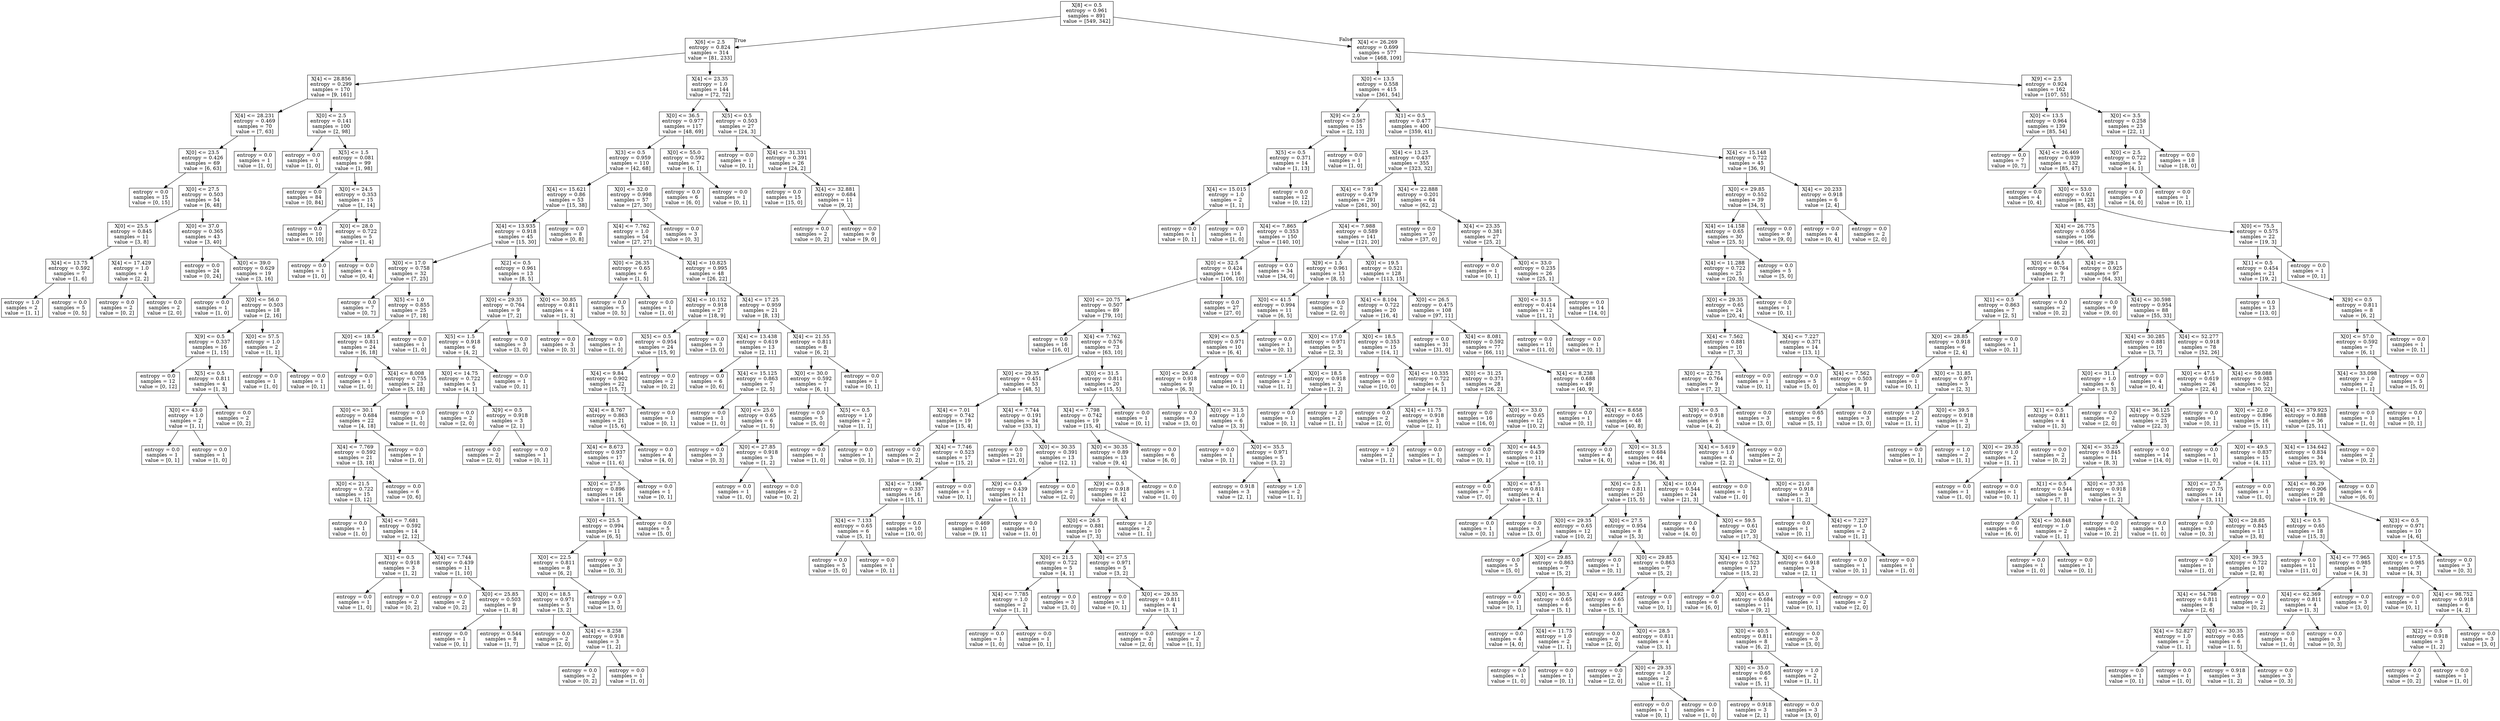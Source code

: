 digraph Tree {
node [shape=box] ;
0 [label="X[8] <= 0.5\nentropy = 0.961\nsamples = 891\nvalue = [549, 342]"] ;
1 [label="X[6] <= 2.5\nentropy = 0.824\nsamples = 314\nvalue = [81, 233]"] ;
0 -> 1 [labeldistance=2.5, labelangle=45, headlabel="True"] ;
2 [label="X[4] <= 28.856\nentropy = 0.299\nsamples = 170\nvalue = [9, 161]"] ;
1 -> 2 ;
3 [label="X[4] <= 28.231\nentropy = 0.469\nsamples = 70\nvalue = [7, 63]"] ;
2 -> 3 ;
4 [label="X[0] <= 23.5\nentropy = 0.426\nsamples = 69\nvalue = [6, 63]"] ;
3 -> 4 ;
5 [label="entropy = 0.0\nsamples = 15\nvalue = [0, 15]"] ;
4 -> 5 ;
6 [label="X[0] <= 27.5\nentropy = 0.503\nsamples = 54\nvalue = [6, 48]"] ;
4 -> 6 ;
7 [label="X[0] <= 25.5\nentropy = 0.845\nsamples = 11\nvalue = [3, 8]"] ;
6 -> 7 ;
8 [label="X[4] <= 13.75\nentropy = 0.592\nsamples = 7\nvalue = [1, 6]"] ;
7 -> 8 ;
9 [label="entropy = 1.0\nsamples = 2\nvalue = [1, 1]"] ;
8 -> 9 ;
10 [label="entropy = 0.0\nsamples = 5\nvalue = [0, 5]"] ;
8 -> 10 ;
11 [label="X[4] <= 17.429\nentropy = 1.0\nsamples = 4\nvalue = [2, 2]"] ;
7 -> 11 ;
12 [label="entropy = 0.0\nsamples = 2\nvalue = [0, 2]"] ;
11 -> 12 ;
13 [label="entropy = 0.0\nsamples = 2\nvalue = [2, 0]"] ;
11 -> 13 ;
14 [label="X[0] <= 37.0\nentropy = 0.365\nsamples = 43\nvalue = [3, 40]"] ;
6 -> 14 ;
15 [label="entropy = 0.0\nsamples = 24\nvalue = [0, 24]"] ;
14 -> 15 ;
16 [label="X[0] <= 39.0\nentropy = 0.629\nsamples = 19\nvalue = [3, 16]"] ;
14 -> 16 ;
17 [label="entropy = 0.0\nsamples = 1\nvalue = [1, 0]"] ;
16 -> 17 ;
18 [label="X[0] <= 56.0\nentropy = 0.503\nsamples = 18\nvalue = [2, 16]"] ;
16 -> 18 ;
19 [label="X[9] <= 0.5\nentropy = 0.337\nsamples = 16\nvalue = [1, 15]"] ;
18 -> 19 ;
20 [label="entropy = 0.0\nsamples = 12\nvalue = [0, 12]"] ;
19 -> 20 ;
21 [label="X[5] <= 0.5\nentropy = 0.811\nsamples = 4\nvalue = [1, 3]"] ;
19 -> 21 ;
22 [label="X[0] <= 43.0\nentropy = 1.0\nsamples = 2\nvalue = [1, 1]"] ;
21 -> 22 ;
23 [label="entropy = 0.0\nsamples = 1\nvalue = [0, 1]"] ;
22 -> 23 ;
24 [label="entropy = 0.0\nsamples = 1\nvalue = [1, 0]"] ;
22 -> 24 ;
25 [label="entropy = 0.0\nsamples = 2\nvalue = [0, 2]"] ;
21 -> 25 ;
26 [label="X[0] <= 57.5\nentropy = 1.0\nsamples = 2\nvalue = [1, 1]"] ;
18 -> 26 ;
27 [label="entropy = 0.0\nsamples = 1\nvalue = [1, 0]"] ;
26 -> 27 ;
28 [label="entropy = 0.0\nsamples = 1\nvalue = [0, 1]"] ;
26 -> 28 ;
29 [label="entropy = 0.0\nsamples = 1\nvalue = [1, 0]"] ;
3 -> 29 ;
30 [label="X[0] <= 2.5\nentropy = 0.141\nsamples = 100\nvalue = [2, 98]"] ;
2 -> 30 ;
31 [label="entropy = 0.0\nsamples = 1\nvalue = [1, 0]"] ;
30 -> 31 ;
32 [label="X[5] <= 1.5\nentropy = 0.081\nsamples = 99\nvalue = [1, 98]"] ;
30 -> 32 ;
33 [label="entropy = 0.0\nsamples = 84\nvalue = [0, 84]"] ;
32 -> 33 ;
34 [label="X[0] <= 24.5\nentropy = 0.353\nsamples = 15\nvalue = [1, 14]"] ;
32 -> 34 ;
35 [label="entropy = 0.0\nsamples = 10\nvalue = [0, 10]"] ;
34 -> 35 ;
36 [label="X[0] <= 28.0\nentropy = 0.722\nsamples = 5\nvalue = [1, 4]"] ;
34 -> 36 ;
37 [label="entropy = 0.0\nsamples = 1\nvalue = [1, 0]"] ;
36 -> 37 ;
38 [label="entropy = 0.0\nsamples = 4\nvalue = [0, 4]"] ;
36 -> 38 ;
39 [label="X[4] <= 23.35\nentropy = 1.0\nsamples = 144\nvalue = [72, 72]"] ;
1 -> 39 ;
40 [label="X[0] <= 36.5\nentropy = 0.977\nsamples = 117\nvalue = [48, 69]"] ;
39 -> 40 ;
41 [label="X[3] <= 0.5\nentropy = 0.959\nsamples = 110\nvalue = [42, 68]"] ;
40 -> 41 ;
42 [label="X[4] <= 15.621\nentropy = 0.86\nsamples = 53\nvalue = [15, 38]"] ;
41 -> 42 ;
43 [label="X[4] <= 13.935\nentropy = 0.918\nsamples = 45\nvalue = [15, 30]"] ;
42 -> 43 ;
44 [label="X[0] <= 17.0\nentropy = 0.758\nsamples = 32\nvalue = [7, 25]"] ;
43 -> 44 ;
45 [label="entropy = 0.0\nsamples = 7\nvalue = [0, 7]"] ;
44 -> 45 ;
46 [label="X[5] <= 1.0\nentropy = 0.855\nsamples = 25\nvalue = [7, 18]"] ;
44 -> 46 ;
47 [label="X[0] <= 18.5\nentropy = 0.811\nsamples = 24\nvalue = [6, 18]"] ;
46 -> 47 ;
48 [label="entropy = 0.0\nsamples = 1\nvalue = [1, 0]"] ;
47 -> 48 ;
49 [label="X[4] <= 8.008\nentropy = 0.755\nsamples = 23\nvalue = [5, 18]"] ;
47 -> 49 ;
50 [label="X[0] <= 30.1\nentropy = 0.684\nsamples = 22\nvalue = [4, 18]"] ;
49 -> 50 ;
51 [label="X[4] <= 7.769\nentropy = 0.592\nsamples = 21\nvalue = [3, 18]"] ;
50 -> 51 ;
52 [label="X[0] <= 21.5\nentropy = 0.722\nsamples = 15\nvalue = [3, 12]"] ;
51 -> 52 ;
53 [label="entropy = 0.0\nsamples = 1\nvalue = [1, 0]"] ;
52 -> 53 ;
54 [label="X[4] <= 7.681\nentropy = 0.592\nsamples = 14\nvalue = [2, 12]"] ;
52 -> 54 ;
55 [label="X[1] <= 0.5\nentropy = 0.918\nsamples = 3\nvalue = [1, 2]"] ;
54 -> 55 ;
56 [label="entropy = 0.0\nsamples = 1\nvalue = [1, 0]"] ;
55 -> 56 ;
57 [label="entropy = 0.0\nsamples = 2\nvalue = [0, 2]"] ;
55 -> 57 ;
58 [label="X[4] <= 7.744\nentropy = 0.439\nsamples = 11\nvalue = [1, 10]"] ;
54 -> 58 ;
59 [label="entropy = 0.0\nsamples = 2\nvalue = [0, 2]"] ;
58 -> 59 ;
60 [label="X[0] <= 25.85\nentropy = 0.503\nsamples = 9\nvalue = [1, 8]"] ;
58 -> 60 ;
61 [label="entropy = 0.0\nsamples = 1\nvalue = [0, 1]"] ;
60 -> 61 ;
62 [label="entropy = 0.544\nsamples = 8\nvalue = [1, 7]"] ;
60 -> 62 ;
63 [label="entropy = 0.0\nsamples = 6\nvalue = [0, 6]"] ;
51 -> 63 ;
64 [label="entropy = 0.0\nsamples = 1\nvalue = [1, 0]"] ;
50 -> 64 ;
65 [label="entropy = 0.0\nsamples = 1\nvalue = [1, 0]"] ;
49 -> 65 ;
66 [label="entropy = 0.0\nsamples = 1\nvalue = [1, 0]"] ;
46 -> 66 ;
67 [label="X[2] <= 0.5\nentropy = 0.961\nsamples = 13\nvalue = [8, 5]"] ;
43 -> 67 ;
68 [label="X[0] <= 29.35\nentropy = 0.764\nsamples = 9\nvalue = [7, 2]"] ;
67 -> 68 ;
69 [label="X[5] <= 1.5\nentropy = 0.918\nsamples = 6\nvalue = [4, 2]"] ;
68 -> 69 ;
70 [label="X[0] <= 14.75\nentropy = 0.722\nsamples = 5\nvalue = [4, 1]"] ;
69 -> 70 ;
71 [label="entropy = 0.0\nsamples = 2\nvalue = [2, 0]"] ;
70 -> 71 ;
72 [label="X[9] <= 0.5\nentropy = 0.918\nsamples = 3\nvalue = [2, 1]"] ;
70 -> 72 ;
73 [label="entropy = 0.0\nsamples = 2\nvalue = [2, 0]"] ;
72 -> 73 ;
74 [label="entropy = 0.0\nsamples = 1\nvalue = [0, 1]"] ;
72 -> 74 ;
75 [label="entropy = 0.0\nsamples = 1\nvalue = [0, 1]"] ;
69 -> 75 ;
76 [label="entropy = 0.0\nsamples = 3\nvalue = [3, 0]"] ;
68 -> 76 ;
77 [label="X[0] <= 30.85\nentropy = 0.811\nsamples = 4\nvalue = [1, 3]"] ;
67 -> 77 ;
78 [label="entropy = 0.0\nsamples = 3\nvalue = [0, 3]"] ;
77 -> 78 ;
79 [label="entropy = 0.0\nsamples = 1\nvalue = [1, 0]"] ;
77 -> 79 ;
80 [label="entropy = 0.0\nsamples = 8\nvalue = [0, 8]"] ;
42 -> 80 ;
81 [label="X[0] <= 32.0\nentropy = 0.998\nsamples = 57\nvalue = [27, 30]"] ;
41 -> 81 ;
82 [label="X[4] <= 7.762\nentropy = 1.0\nsamples = 54\nvalue = [27, 27]"] ;
81 -> 82 ;
83 [label="X[0] <= 26.35\nentropy = 0.65\nsamples = 6\nvalue = [1, 5]"] ;
82 -> 83 ;
84 [label="entropy = 0.0\nsamples = 5\nvalue = [0, 5]"] ;
83 -> 84 ;
85 [label="entropy = 0.0\nsamples = 1\nvalue = [1, 0]"] ;
83 -> 85 ;
86 [label="X[4] <= 10.825\nentropy = 0.995\nsamples = 48\nvalue = [26, 22]"] ;
82 -> 86 ;
87 [label="X[4] <= 10.152\nentropy = 0.918\nsamples = 27\nvalue = [18, 9]"] ;
86 -> 87 ;
88 [label="X[5] <= 0.5\nentropy = 0.954\nsamples = 24\nvalue = [15, 9]"] ;
87 -> 88 ;
89 [label="X[4] <= 9.84\nentropy = 0.902\nsamples = 22\nvalue = [15, 7]"] ;
88 -> 89 ;
90 [label="X[4] <= 8.767\nentropy = 0.863\nsamples = 21\nvalue = [15, 6]"] ;
89 -> 90 ;
91 [label="X[4] <= 8.673\nentropy = 0.937\nsamples = 17\nvalue = [11, 6]"] ;
90 -> 91 ;
92 [label="X[0] <= 27.5\nentropy = 0.896\nsamples = 16\nvalue = [11, 5]"] ;
91 -> 92 ;
93 [label="X[0] <= 25.5\nentropy = 0.994\nsamples = 11\nvalue = [6, 5]"] ;
92 -> 93 ;
94 [label="X[0] <= 22.5\nentropy = 0.811\nsamples = 8\nvalue = [6, 2]"] ;
93 -> 94 ;
95 [label="X[0] <= 18.5\nentropy = 0.971\nsamples = 5\nvalue = [3, 2]"] ;
94 -> 95 ;
96 [label="entropy = 0.0\nsamples = 2\nvalue = [2, 0]"] ;
95 -> 96 ;
97 [label="X[4] <= 8.258\nentropy = 0.918\nsamples = 3\nvalue = [1, 2]"] ;
95 -> 97 ;
98 [label="entropy = 0.0\nsamples = 2\nvalue = [0, 2]"] ;
97 -> 98 ;
99 [label="entropy = 0.0\nsamples = 1\nvalue = [1, 0]"] ;
97 -> 99 ;
100 [label="entropy = 0.0\nsamples = 3\nvalue = [3, 0]"] ;
94 -> 100 ;
101 [label="entropy = 0.0\nsamples = 3\nvalue = [0, 3]"] ;
93 -> 101 ;
102 [label="entropy = 0.0\nsamples = 5\nvalue = [5, 0]"] ;
92 -> 102 ;
103 [label="entropy = 0.0\nsamples = 1\nvalue = [0, 1]"] ;
91 -> 103 ;
104 [label="entropy = 0.0\nsamples = 4\nvalue = [4, 0]"] ;
90 -> 104 ;
105 [label="entropy = 0.0\nsamples = 1\nvalue = [0, 1]"] ;
89 -> 105 ;
106 [label="entropy = 0.0\nsamples = 2\nvalue = [0, 2]"] ;
88 -> 106 ;
107 [label="entropy = 0.0\nsamples = 3\nvalue = [3, 0]"] ;
87 -> 107 ;
108 [label="X[4] <= 17.25\nentropy = 0.959\nsamples = 21\nvalue = [8, 13]"] ;
86 -> 108 ;
109 [label="X[4] <= 13.438\nentropy = 0.619\nsamples = 13\nvalue = [2, 11]"] ;
108 -> 109 ;
110 [label="entropy = 0.0\nsamples = 6\nvalue = [0, 6]"] ;
109 -> 110 ;
111 [label="X[4] <= 15.125\nentropy = 0.863\nsamples = 7\nvalue = [2, 5]"] ;
109 -> 111 ;
112 [label="entropy = 0.0\nsamples = 1\nvalue = [1, 0]"] ;
111 -> 112 ;
113 [label="X[0] <= 25.0\nentropy = 0.65\nsamples = 6\nvalue = [1, 5]"] ;
111 -> 113 ;
114 [label="entropy = 0.0\nsamples = 3\nvalue = [0, 3]"] ;
113 -> 114 ;
115 [label="X[0] <= 27.85\nentropy = 0.918\nsamples = 3\nvalue = [1, 2]"] ;
113 -> 115 ;
116 [label="entropy = 0.0\nsamples = 1\nvalue = [1, 0]"] ;
115 -> 116 ;
117 [label="entropy = 0.0\nsamples = 2\nvalue = [0, 2]"] ;
115 -> 117 ;
118 [label="X[4] <= 21.55\nentropy = 0.811\nsamples = 8\nvalue = [6, 2]"] ;
108 -> 118 ;
119 [label="X[0] <= 30.0\nentropy = 0.592\nsamples = 7\nvalue = [6, 1]"] ;
118 -> 119 ;
120 [label="entropy = 0.0\nsamples = 5\nvalue = [5, 0]"] ;
119 -> 120 ;
121 [label="X[5] <= 0.5\nentropy = 1.0\nsamples = 2\nvalue = [1, 1]"] ;
119 -> 121 ;
122 [label="entropy = 0.0\nsamples = 1\nvalue = [1, 0]"] ;
121 -> 122 ;
123 [label="entropy = 0.0\nsamples = 1\nvalue = [0, 1]"] ;
121 -> 123 ;
124 [label="entropy = 0.0\nsamples = 1\nvalue = [0, 1]"] ;
118 -> 124 ;
125 [label="entropy = 0.0\nsamples = 3\nvalue = [0, 3]"] ;
81 -> 125 ;
126 [label="X[0] <= 55.0\nentropy = 0.592\nsamples = 7\nvalue = [6, 1]"] ;
40 -> 126 ;
127 [label="entropy = 0.0\nsamples = 6\nvalue = [6, 0]"] ;
126 -> 127 ;
128 [label="entropy = 0.0\nsamples = 1\nvalue = [0, 1]"] ;
126 -> 128 ;
129 [label="X[5] <= 0.5\nentropy = 0.503\nsamples = 27\nvalue = [24, 3]"] ;
39 -> 129 ;
130 [label="entropy = 0.0\nsamples = 1\nvalue = [0, 1]"] ;
129 -> 130 ;
131 [label="X[4] <= 31.331\nentropy = 0.391\nsamples = 26\nvalue = [24, 2]"] ;
129 -> 131 ;
132 [label="entropy = 0.0\nsamples = 15\nvalue = [15, 0]"] ;
131 -> 132 ;
133 [label="X[4] <= 32.881\nentropy = 0.684\nsamples = 11\nvalue = [9, 2]"] ;
131 -> 133 ;
134 [label="entropy = 0.0\nsamples = 2\nvalue = [0, 2]"] ;
133 -> 134 ;
135 [label="entropy = 0.0\nsamples = 9\nvalue = [9, 0]"] ;
133 -> 135 ;
136 [label="X[4] <= 26.269\nentropy = 0.699\nsamples = 577\nvalue = [468, 109]"] ;
0 -> 136 [labeldistance=2.5, labelangle=-45, headlabel="False"] ;
137 [label="X[0] <= 13.5\nentropy = 0.558\nsamples = 415\nvalue = [361, 54]"] ;
136 -> 137 ;
138 [label="X[9] <= 2.0\nentropy = 0.567\nsamples = 15\nvalue = [2, 13]"] ;
137 -> 138 ;
139 [label="X[5] <= 0.5\nentropy = 0.371\nsamples = 14\nvalue = [1, 13]"] ;
138 -> 139 ;
140 [label="X[4] <= 15.015\nentropy = 1.0\nsamples = 2\nvalue = [1, 1]"] ;
139 -> 140 ;
141 [label="entropy = 0.0\nsamples = 1\nvalue = [0, 1]"] ;
140 -> 141 ;
142 [label="entropy = 0.0\nsamples = 1\nvalue = [1, 0]"] ;
140 -> 142 ;
143 [label="entropy = 0.0\nsamples = 12\nvalue = [0, 12]"] ;
139 -> 143 ;
144 [label="entropy = 0.0\nsamples = 1\nvalue = [1, 0]"] ;
138 -> 144 ;
145 [label="X[1] <= 0.5\nentropy = 0.477\nsamples = 400\nvalue = [359, 41]"] ;
137 -> 145 ;
146 [label="X[4] <= 13.25\nentropy = 0.437\nsamples = 355\nvalue = [323, 32]"] ;
145 -> 146 ;
147 [label="X[4] <= 7.91\nentropy = 0.479\nsamples = 291\nvalue = [261, 30]"] ;
146 -> 147 ;
148 [label="X[4] <= 7.865\nentropy = 0.353\nsamples = 150\nvalue = [140, 10]"] ;
147 -> 148 ;
149 [label="X[0] <= 32.5\nentropy = 0.424\nsamples = 116\nvalue = [106, 10]"] ;
148 -> 149 ;
150 [label="X[0] <= 20.75\nentropy = 0.507\nsamples = 89\nvalue = [79, 10]"] ;
149 -> 150 ;
151 [label="entropy = 0.0\nsamples = 16\nvalue = [16, 0]"] ;
150 -> 151 ;
152 [label="X[4] <= 7.762\nentropy = 0.576\nsamples = 73\nvalue = [63, 10]"] ;
150 -> 152 ;
153 [label="X[0] <= 29.35\nentropy = 0.451\nsamples = 53\nvalue = [48, 5]"] ;
152 -> 153 ;
154 [label="X[4] <= 7.01\nentropy = 0.742\nsamples = 19\nvalue = [15, 4]"] ;
153 -> 154 ;
155 [label="entropy = 0.0\nsamples = 2\nvalue = [0, 2]"] ;
154 -> 155 ;
156 [label="X[4] <= 7.746\nentropy = 0.523\nsamples = 17\nvalue = [15, 2]"] ;
154 -> 156 ;
157 [label="X[4] <= 7.196\nentropy = 0.337\nsamples = 16\nvalue = [15, 1]"] ;
156 -> 157 ;
158 [label="X[4] <= 7.133\nentropy = 0.65\nsamples = 6\nvalue = [5, 1]"] ;
157 -> 158 ;
159 [label="entropy = 0.0\nsamples = 5\nvalue = [5, 0]"] ;
158 -> 159 ;
160 [label="entropy = 0.0\nsamples = 1\nvalue = [0, 1]"] ;
158 -> 160 ;
161 [label="entropy = 0.0\nsamples = 10\nvalue = [10, 0]"] ;
157 -> 161 ;
162 [label="entropy = 0.0\nsamples = 1\nvalue = [0, 1]"] ;
156 -> 162 ;
163 [label="X[4] <= 7.744\nentropy = 0.191\nsamples = 34\nvalue = [33, 1]"] ;
153 -> 163 ;
164 [label="entropy = 0.0\nsamples = 21\nvalue = [21, 0]"] ;
163 -> 164 ;
165 [label="X[0] <= 30.35\nentropy = 0.391\nsamples = 13\nvalue = [12, 1]"] ;
163 -> 165 ;
166 [label="X[9] <= 0.5\nentropy = 0.439\nsamples = 11\nvalue = [10, 1]"] ;
165 -> 166 ;
167 [label="entropy = 0.469\nsamples = 10\nvalue = [9, 1]"] ;
166 -> 167 ;
168 [label="entropy = 0.0\nsamples = 1\nvalue = [1, 0]"] ;
166 -> 168 ;
169 [label="entropy = 0.0\nsamples = 2\nvalue = [2, 0]"] ;
165 -> 169 ;
170 [label="X[0] <= 31.5\nentropy = 0.811\nsamples = 20\nvalue = [15, 5]"] ;
152 -> 170 ;
171 [label="X[4] <= 7.798\nentropy = 0.742\nsamples = 19\nvalue = [15, 4]"] ;
170 -> 171 ;
172 [label="X[0] <= 30.35\nentropy = 0.89\nsamples = 13\nvalue = [9, 4]"] ;
171 -> 172 ;
173 [label="X[9] <= 0.5\nentropy = 0.918\nsamples = 12\nvalue = [8, 4]"] ;
172 -> 173 ;
174 [label="X[0] <= 26.5\nentropy = 0.881\nsamples = 10\nvalue = [7, 3]"] ;
173 -> 174 ;
175 [label="X[0] <= 21.5\nentropy = 0.722\nsamples = 5\nvalue = [4, 1]"] ;
174 -> 175 ;
176 [label="X[4] <= 7.785\nentropy = 1.0\nsamples = 2\nvalue = [1, 1]"] ;
175 -> 176 ;
177 [label="entropy = 0.0\nsamples = 1\nvalue = [1, 0]"] ;
176 -> 177 ;
178 [label="entropy = 0.0\nsamples = 1\nvalue = [0, 1]"] ;
176 -> 178 ;
179 [label="entropy = 0.0\nsamples = 3\nvalue = [3, 0]"] ;
175 -> 179 ;
180 [label="X[0] <= 27.5\nentropy = 0.971\nsamples = 5\nvalue = [3, 2]"] ;
174 -> 180 ;
181 [label="entropy = 0.0\nsamples = 1\nvalue = [0, 1]"] ;
180 -> 181 ;
182 [label="X[0] <= 29.35\nentropy = 0.811\nsamples = 4\nvalue = [3, 1]"] ;
180 -> 182 ;
183 [label="entropy = 0.0\nsamples = 2\nvalue = [2, 0]"] ;
182 -> 183 ;
184 [label="entropy = 1.0\nsamples = 2\nvalue = [1, 1]"] ;
182 -> 184 ;
185 [label="entropy = 1.0\nsamples = 2\nvalue = [1, 1]"] ;
173 -> 185 ;
186 [label="entropy = 0.0\nsamples = 1\nvalue = [1, 0]"] ;
172 -> 186 ;
187 [label="entropy = 0.0\nsamples = 6\nvalue = [6, 0]"] ;
171 -> 187 ;
188 [label="entropy = 0.0\nsamples = 1\nvalue = [0, 1]"] ;
170 -> 188 ;
189 [label="entropy = 0.0\nsamples = 27\nvalue = [27, 0]"] ;
149 -> 189 ;
190 [label="entropy = 0.0\nsamples = 34\nvalue = [34, 0]"] ;
148 -> 190 ;
191 [label="X[4] <= 7.988\nentropy = 0.589\nsamples = 141\nvalue = [121, 20]"] ;
147 -> 191 ;
192 [label="X[9] <= 1.5\nentropy = 0.961\nsamples = 13\nvalue = [8, 5]"] ;
191 -> 192 ;
193 [label="X[0] <= 41.5\nentropy = 0.994\nsamples = 11\nvalue = [6, 5]"] ;
192 -> 193 ;
194 [label="X[9] <= 0.5\nentropy = 0.971\nsamples = 10\nvalue = [6, 4]"] ;
193 -> 194 ;
195 [label="X[0] <= 26.0\nentropy = 0.918\nsamples = 9\nvalue = [6, 3]"] ;
194 -> 195 ;
196 [label="entropy = 0.0\nsamples = 3\nvalue = [3, 0]"] ;
195 -> 196 ;
197 [label="X[0] <= 31.5\nentropy = 1.0\nsamples = 6\nvalue = [3, 3]"] ;
195 -> 197 ;
198 [label="entropy = 0.0\nsamples = 1\nvalue = [0, 1]"] ;
197 -> 198 ;
199 [label="X[0] <= 35.5\nentropy = 0.971\nsamples = 5\nvalue = [3, 2]"] ;
197 -> 199 ;
200 [label="entropy = 0.918\nsamples = 3\nvalue = [2, 1]"] ;
199 -> 200 ;
201 [label="entropy = 1.0\nsamples = 2\nvalue = [1, 1]"] ;
199 -> 201 ;
202 [label="entropy = 0.0\nsamples = 1\nvalue = [0, 1]"] ;
194 -> 202 ;
203 [label="entropy = 0.0\nsamples = 1\nvalue = [0, 1]"] ;
193 -> 203 ;
204 [label="entropy = 0.0\nsamples = 2\nvalue = [2, 0]"] ;
192 -> 204 ;
205 [label="X[0] <= 19.5\nentropy = 0.521\nsamples = 128\nvalue = [113, 15]"] ;
191 -> 205 ;
206 [label="X[4] <= 8.104\nentropy = 0.722\nsamples = 20\nvalue = [16, 4]"] ;
205 -> 206 ;
207 [label="X[0] <= 17.0\nentropy = 0.971\nsamples = 5\nvalue = [2, 3]"] ;
206 -> 207 ;
208 [label="entropy = 1.0\nsamples = 2\nvalue = [1, 1]"] ;
207 -> 208 ;
209 [label="X[0] <= 18.5\nentropy = 0.918\nsamples = 3\nvalue = [1, 2]"] ;
207 -> 209 ;
210 [label="entropy = 0.0\nsamples = 1\nvalue = [0, 1]"] ;
209 -> 210 ;
211 [label="entropy = 1.0\nsamples = 2\nvalue = [1, 1]"] ;
209 -> 211 ;
212 [label="X[0] <= 18.5\nentropy = 0.353\nsamples = 15\nvalue = [14, 1]"] ;
206 -> 212 ;
213 [label="entropy = 0.0\nsamples = 10\nvalue = [10, 0]"] ;
212 -> 213 ;
214 [label="X[4] <= 10.335\nentropy = 0.722\nsamples = 5\nvalue = [4, 1]"] ;
212 -> 214 ;
215 [label="entropy = 0.0\nsamples = 2\nvalue = [2, 0]"] ;
214 -> 215 ;
216 [label="X[4] <= 11.75\nentropy = 0.918\nsamples = 3\nvalue = [2, 1]"] ;
214 -> 216 ;
217 [label="entropy = 1.0\nsamples = 2\nvalue = [1, 1]"] ;
216 -> 217 ;
218 [label="entropy = 0.0\nsamples = 1\nvalue = [1, 0]"] ;
216 -> 218 ;
219 [label="X[0] <= 26.5\nentropy = 0.475\nsamples = 108\nvalue = [97, 11]"] ;
205 -> 219 ;
220 [label="entropy = 0.0\nsamples = 31\nvalue = [31, 0]"] ;
219 -> 220 ;
221 [label="X[4] <= 8.081\nentropy = 0.592\nsamples = 77\nvalue = [66, 11]"] ;
219 -> 221 ;
222 [label="X[0] <= 31.25\nentropy = 0.371\nsamples = 28\nvalue = [26, 2]"] ;
221 -> 222 ;
223 [label="entropy = 0.0\nsamples = 16\nvalue = [16, 0]"] ;
222 -> 223 ;
224 [label="X[0] <= 33.0\nentropy = 0.65\nsamples = 12\nvalue = [10, 2]"] ;
222 -> 224 ;
225 [label="entropy = 0.0\nsamples = 1\nvalue = [0, 1]"] ;
224 -> 225 ;
226 [label="X[0] <= 44.5\nentropy = 0.439\nsamples = 11\nvalue = [10, 1]"] ;
224 -> 226 ;
227 [label="entropy = 0.0\nsamples = 7\nvalue = [7, 0]"] ;
226 -> 227 ;
228 [label="X[0] <= 47.5\nentropy = 0.811\nsamples = 4\nvalue = [3, 1]"] ;
226 -> 228 ;
229 [label="entropy = 0.0\nsamples = 1\nvalue = [0, 1]"] ;
228 -> 229 ;
230 [label="entropy = 0.0\nsamples = 3\nvalue = [3, 0]"] ;
228 -> 230 ;
231 [label="X[4] <= 8.238\nentropy = 0.688\nsamples = 49\nvalue = [40, 9]"] ;
221 -> 231 ;
232 [label="entropy = 0.0\nsamples = 1\nvalue = [0, 1]"] ;
231 -> 232 ;
233 [label="X[4] <= 8.658\nentropy = 0.65\nsamples = 48\nvalue = [40, 8]"] ;
231 -> 233 ;
234 [label="entropy = 0.0\nsamples = 4\nvalue = [4, 0]"] ;
233 -> 234 ;
235 [label="X[0] <= 31.5\nentropy = 0.684\nsamples = 44\nvalue = [36, 8]"] ;
233 -> 235 ;
236 [label="X[6] <= 2.5\nentropy = 0.811\nsamples = 20\nvalue = [15, 5]"] ;
235 -> 236 ;
237 [label="X[0] <= 29.35\nentropy = 0.65\nsamples = 12\nvalue = [10, 2]"] ;
236 -> 237 ;
238 [label="entropy = 0.0\nsamples = 5\nvalue = [5, 0]"] ;
237 -> 238 ;
239 [label="X[0] <= 29.85\nentropy = 0.863\nsamples = 7\nvalue = [5, 2]"] ;
237 -> 239 ;
240 [label="entropy = 0.0\nsamples = 1\nvalue = [0, 1]"] ;
239 -> 240 ;
241 [label="X[0] <= 30.5\nentropy = 0.65\nsamples = 6\nvalue = [5, 1]"] ;
239 -> 241 ;
242 [label="entropy = 0.0\nsamples = 4\nvalue = [4, 0]"] ;
241 -> 242 ;
243 [label="X[4] <= 11.75\nentropy = 1.0\nsamples = 2\nvalue = [1, 1]"] ;
241 -> 243 ;
244 [label="entropy = 0.0\nsamples = 1\nvalue = [1, 0]"] ;
243 -> 244 ;
245 [label="entropy = 0.0\nsamples = 1\nvalue = [0, 1]"] ;
243 -> 245 ;
246 [label="X[0] <= 27.5\nentropy = 0.954\nsamples = 8\nvalue = [5, 3]"] ;
236 -> 246 ;
247 [label="entropy = 0.0\nsamples = 1\nvalue = [0, 1]"] ;
246 -> 247 ;
248 [label="X[0] <= 29.85\nentropy = 0.863\nsamples = 7\nvalue = [5, 2]"] ;
246 -> 248 ;
249 [label="X[4] <= 9.492\nentropy = 0.65\nsamples = 6\nvalue = [5, 1]"] ;
248 -> 249 ;
250 [label="entropy = 0.0\nsamples = 2\nvalue = [2, 0]"] ;
249 -> 250 ;
251 [label="X[0] <= 28.5\nentropy = 0.811\nsamples = 4\nvalue = [3, 1]"] ;
249 -> 251 ;
252 [label="entropy = 0.0\nsamples = 2\nvalue = [2, 0]"] ;
251 -> 252 ;
253 [label="X[0] <= 29.35\nentropy = 1.0\nsamples = 2\nvalue = [1, 1]"] ;
251 -> 253 ;
254 [label="entropy = 0.0\nsamples = 1\nvalue = [0, 1]"] ;
253 -> 254 ;
255 [label="entropy = 0.0\nsamples = 1\nvalue = [1, 0]"] ;
253 -> 255 ;
256 [label="entropy = 0.0\nsamples = 1\nvalue = [0, 1]"] ;
248 -> 256 ;
257 [label="X[4] <= 10.0\nentropy = 0.544\nsamples = 24\nvalue = [21, 3]"] ;
235 -> 257 ;
258 [label="entropy = 0.0\nsamples = 4\nvalue = [4, 0]"] ;
257 -> 258 ;
259 [label="X[0] <= 59.5\nentropy = 0.61\nsamples = 20\nvalue = [17, 3]"] ;
257 -> 259 ;
260 [label="X[4] <= 12.762\nentropy = 0.523\nsamples = 17\nvalue = [15, 2]"] ;
259 -> 260 ;
261 [label="entropy = 0.0\nsamples = 6\nvalue = [6, 0]"] ;
260 -> 261 ;
262 [label="X[0] <= 45.0\nentropy = 0.684\nsamples = 11\nvalue = [9, 2]"] ;
260 -> 262 ;
263 [label="X[0] <= 40.5\nentropy = 0.811\nsamples = 8\nvalue = [6, 2]"] ;
262 -> 263 ;
264 [label="X[0] <= 35.0\nentropy = 0.65\nsamples = 6\nvalue = [5, 1]"] ;
263 -> 264 ;
265 [label="entropy = 0.918\nsamples = 3\nvalue = [2, 1]"] ;
264 -> 265 ;
266 [label="entropy = 0.0\nsamples = 3\nvalue = [3, 0]"] ;
264 -> 266 ;
267 [label="entropy = 1.0\nsamples = 2\nvalue = [1, 1]"] ;
263 -> 267 ;
268 [label="entropy = 0.0\nsamples = 3\nvalue = [3, 0]"] ;
262 -> 268 ;
269 [label="X[0] <= 64.0\nentropy = 0.918\nsamples = 3\nvalue = [2, 1]"] ;
259 -> 269 ;
270 [label="entropy = 0.0\nsamples = 1\nvalue = [0, 1]"] ;
269 -> 270 ;
271 [label="entropy = 0.0\nsamples = 2\nvalue = [2, 0]"] ;
269 -> 271 ;
272 [label="X[4] <= 22.888\nentropy = 0.201\nsamples = 64\nvalue = [62, 2]"] ;
146 -> 272 ;
273 [label="entropy = 0.0\nsamples = 37\nvalue = [37, 0]"] ;
272 -> 273 ;
274 [label="X[4] <= 23.35\nentropy = 0.381\nsamples = 27\nvalue = [25, 2]"] ;
272 -> 274 ;
275 [label="entropy = 0.0\nsamples = 1\nvalue = [0, 1]"] ;
274 -> 275 ;
276 [label="X[0] <= 33.0\nentropy = 0.235\nsamples = 26\nvalue = [25, 1]"] ;
274 -> 276 ;
277 [label="X[0] <= 31.5\nentropy = 0.414\nsamples = 12\nvalue = [11, 1]"] ;
276 -> 277 ;
278 [label="entropy = 0.0\nsamples = 11\nvalue = [11, 0]"] ;
277 -> 278 ;
279 [label="entropy = 0.0\nsamples = 1\nvalue = [0, 1]"] ;
277 -> 279 ;
280 [label="entropy = 0.0\nsamples = 14\nvalue = [14, 0]"] ;
276 -> 280 ;
281 [label="X[4] <= 15.148\nentropy = 0.722\nsamples = 45\nvalue = [36, 9]"] ;
145 -> 281 ;
282 [label="X[0] <= 29.85\nentropy = 0.552\nsamples = 39\nvalue = [34, 5]"] ;
281 -> 282 ;
283 [label="X[4] <= 14.158\nentropy = 0.65\nsamples = 30\nvalue = [25, 5]"] ;
282 -> 283 ;
284 [label="X[4] <= 11.288\nentropy = 0.722\nsamples = 25\nvalue = [20, 5]"] ;
283 -> 284 ;
285 [label="X[0] <= 29.35\nentropy = 0.65\nsamples = 24\nvalue = [20, 4]"] ;
284 -> 285 ;
286 [label="X[4] <= 7.562\nentropy = 0.881\nsamples = 10\nvalue = [7, 3]"] ;
285 -> 286 ;
287 [label="X[0] <= 22.75\nentropy = 0.764\nsamples = 9\nvalue = [7, 2]"] ;
286 -> 287 ;
288 [label="X[9] <= 0.5\nentropy = 0.918\nsamples = 6\nvalue = [4, 2]"] ;
287 -> 288 ;
289 [label="X[4] <= 5.619\nentropy = 1.0\nsamples = 4\nvalue = [2, 2]"] ;
288 -> 289 ;
290 [label="entropy = 0.0\nsamples = 1\nvalue = [1, 0]"] ;
289 -> 290 ;
291 [label="X[0] <= 21.0\nentropy = 0.918\nsamples = 3\nvalue = [1, 2]"] ;
289 -> 291 ;
292 [label="entropy = 0.0\nsamples = 1\nvalue = [0, 1]"] ;
291 -> 292 ;
293 [label="X[4] <= 7.227\nentropy = 1.0\nsamples = 2\nvalue = [1, 1]"] ;
291 -> 293 ;
294 [label="entropy = 0.0\nsamples = 1\nvalue = [0, 1]"] ;
293 -> 294 ;
295 [label="entropy = 0.0\nsamples = 1\nvalue = [1, 0]"] ;
293 -> 295 ;
296 [label="entropy = 0.0\nsamples = 2\nvalue = [2, 0]"] ;
288 -> 296 ;
297 [label="entropy = 0.0\nsamples = 3\nvalue = [3, 0]"] ;
287 -> 297 ;
298 [label="entropy = 0.0\nsamples = 1\nvalue = [0, 1]"] ;
286 -> 298 ;
299 [label="X[4] <= 7.227\nentropy = 0.371\nsamples = 14\nvalue = [13, 1]"] ;
285 -> 299 ;
300 [label="entropy = 0.0\nsamples = 5\nvalue = [5, 0]"] ;
299 -> 300 ;
301 [label="X[4] <= 7.562\nentropy = 0.503\nsamples = 9\nvalue = [8, 1]"] ;
299 -> 301 ;
302 [label="entropy = 0.65\nsamples = 6\nvalue = [5, 1]"] ;
301 -> 302 ;
303 [label="entropy = 0.0\nsamples = 3\nvalue = [3, 0]"] ;
301 -> 303 ;
304 [label="entropy = 0.0\nsamples = 1\nvalue = [0, 1]"] ;
284 -> 304 ;
305 [label="entropy = 0.0\nsamples = 5\nvalue = [5, 0]"] ;
283 -> 305 ;
306 [label="entropy = 0.0\nsamples = 9\nvalue = [9, 0]"] ;
282 -> 306 ;
307 [label="X[4] <= 20.233\nentropy = 0.918\nsamples = 6\nvalue = [2, 4]"] ;
281 -> 307 ;
308 [label="entropy = 0.0\nsamples = 4\nvalue = [0, 4]"] ;
307 -> 308 ;
309 [label="entropy = 0.0\nsamples = 2\nvalue = [2, 0]"] ;
307 -> 309 ;
310 [label="X[9] <= 2.5\nentropy = 0.924\nsamples = 162\nvalue = [107, 55]"] ;
136 -> 310 ;
311 [label="X[0] <= 13.5\nentropy = 0.964\nsamples = 139\nvalue = [85, 54]"] ;
310 -> 311 ;
312 [label="entropy = 0.0\nsamples = 7\nvalue = [0, 7]"] ;
311 -> 312 ;
313 [label="X[4] <= 26.469\nentropy = 0.939\nsamples = 132\nvalue = [85, 47]"] ;
311 -> 313 ;
314 [label="entropy = 0.0\nsamples = 4\nvalue = [0, 4]"] ;
313 -> 314 ;
315 [label="X[0] <= 53.0\nentropy = 0.921\nsamples = 128\nvalue = [85, 43]"] ;
313 -> 315 ;
316 [label="X[4] <= 26.775\nentropy = 0.956\nsamples = 106\nvalue = [66, 40]"] ;
315 -> 316 ;
317 [label="X[0] <= 46.5\nentropy = 0.764\nsamples = 9\nvalue = [2, 7]"] ;
316 -> 317 ;
318 [label="X[1] <= 0.5\nentropy = 0.863\nsamples = 7\nvalue = [2, 5]"] ;
317 -> 318 ;
319 [label="X[0] <= 28.85\nentropy = 0.918\nsamples = 6\nvalue = [2, 4]"] ;
318 -> 319 ;
320 [label="entropy = 0.0\nsamples = 1\nvalue = [0, 1]"] ;
319 -> 320 ;
321 [label="X[0] <= 31.85\nentropy = 0.971\nsamples = 5\nvalue = [2, 3]"] ;
319 -> 321 ;
322 [label="entropy = 1.0\nsamples = 2\nvalue = [1, 1]"] ;
321 -> 322 ;
323 [label="X[0] <= 39.5\nentropy = 0.918\nsamples = 3\nvalue = [1, 2]"] ;
321 -> 323 ;
324 [label="entropy = 0.0\nsamples = 1\nvalue = [0, 1]"] ;
323 -> 324 ;
325 [label="entropy = 1.0\nsamples = 2\nvalue = [1, 1]"] ;
323 -> 325 ;
326 [label="entropy = 0.0\nsamples = 1\nvalue = [0, 1]"] ;
318 -> 326 ;
327 [label="entropy = 0.0\nsamples = 2\nvalue = [0, 2]"] ;
317 -> 327 ;
328 [label="X[4] <= 29.1\nentropy = 0.925\nsamples = 97\nvalue = [64, 33]"] ;
316 -> 328 ;
329 [label="entropy = 0.0\nsamples = 9\nvalue = [9, 0]"] ;
328 -> 329 ;
330 [label="X[4] <= 30.598\nentropy = 0.954\nsamples = 88\nvalue = [55, 33]"] ;
328 -> 330 ;
331 [label="X[4] <= 30.285\nentropy = 0.881\nsamples = 10\nvalue = [3, 7]"] ;
330 -> 331 ;
332 [label="X[0] <= 31.1\nentropy = 1.0\nsamples = 6\nvalue = [3, 3]"] ;
331 -> 332 ;
333 [label="X[1] <= 0.5\nentropy = 0.811\nsamples = 4\nvalue = [1, 3]"] ;
332 -> 333 ;
334 [label="X[0] <= 29.35\nentropy = 1.0\nsamples = 2\nvalue = [1, 1]"] ;
333 -> 334 ;
335 [label="entropy = 0.0\nsamples = 1\nvalue = [1, 0]"] ;
334 -> 335 ;
336 [label="entropy = 0.0\nsamples = 1\nvalue = [0, 1]"] ;
334 -> 336 ;
337 [label="entropy = 0.0\nsamples = 2\nvalue = [0, 2]"] ;
333 -> 337 ;
338 [label="entropy = 0.0\nsamples = 2\nvalue = [2, 0]"] ;
332 -> 338 ;
339 [label="entropy = 0.0\nsamples = 4\nvalue = [0, 4]"] ;
331 -> 339 ;
340 [label="X[4] <= 52.277\nentropy = 0.918\nsamples = 78\nvalue = [52, 26]"] ;
330 -> 340 ;
341 [label="X[0] <= 47.5\nentropy = 0.619\nsamples = 26\nvalue = [22, 4]"] ;
340 -> 341 ;
342 [label="X[4] <= 36.125\nentropy = 0.529\nsamples = 25\nvalue = [22, 3]"] ;
341 -> 342 ;
343 [label="X[4] <= 35.25\nentropy = 0.845\nsamples = 11\nvalue = [8, 3]"] ;
342 -> 343 ;
344 [label="X[1] <= 0.5\nentropy = 0.544\nsamples = 8\nvalue = [7, 1]"] ;
343 -> 344 ;
345 [label="entropy = 0.0\nsamples = 6\nvalue = [6, 0]"] ;
344 -> 345 ;
346 [label="X[4] <= 30.848\nentropy = 1.0\nsamples = 2\nvalue = [1, 1]"] ;
344 -> 346 ;
347 [label="entropy = 0.0\nsamples = 1\nvalue = [1, 0]"] ;
346 -> 347 ;
348 [label="entropy = 0.0\nsamples = 1\nvalue = [0, 1]"] ;
346 -> 348 ;
349 [label="X[0] <= 37.35\nentropy = 0.918\nsamples = 3\nvalue = [1, 2]"] ;
343 -> 349 ;
350 [label="entropy = 0.0\nsamples = 2\nvalue = [0, 2]"] ;
349 -> 350 ;
351 [label="entropy = 0.0\nsamples = 1\nvalue = [1, 0]"] ;
349 -> 351 ;
352 [label="entropy = 0.0\nsamples = 14\nvalue = [14, 0]"] ;
342 -> 352 ;
353 [label="entropy = 0.0\nsamples = 1\nvalue = [0, 1]"] ;
341 -> 353 ;
354 [label="X[4] <= 59.088\nentropy = 0.983\nsamples = 52\nvalue = [30, 22]"] ;
340 -> 354 ;
355 [label="X[0] <= 22.0\nentropy = 0.896\nsamples = 16\nvalue = [5, 11]"] ;
354 -> 355 ;
356 [label="entropy = 0.0\nsamples = 1\nvalue = [1, 0]"] ;
355 -> 356 ;
357 [label="X[0] <= 49.5\nentropy = 0.837\nsamples = 15\nvalue = [4, 11]"] ;
355 -> 357 ;
358 [label="X[0] <= 27.5\nentropy = 0.75\nsamples = 14\nvalue = [3, 11]"] ;
357 -> 358 ;
359 [label="entropy = 0.0\nsamples = 3\nvalue = [0, 3]"] ;
358 -> 359 ;
360 [label="X[0] <= 28.85\nentropy = 0.845\nsamples = 11\nvalue = [3, 8]"] ;
358 -> 360 ;
361 [label="entropy = 0.0\nsamples = 1\nvalue = [1, 0]"] ;
360 -> 361 ;
362 [label="X[0] <= 39.5\nentropy = 0.722\nsamples = 10\nvalue = [2, 8]"] ;
360 -> 362 ;
363 [label="X[4] <= 54.798\nentropy = 0.811\nsamples = 8\nvalue = [2, 6]"] ;
362 -> 363 ;
364 [label="X[4] <= 52.827\nentropy = 1.0\nsamples = 2\nvalue = [1, 1]"] ;
363 -> 364 ;
365 [label="entropy = 0.0\nsamples = 1\nvalue = [0, 1]"] ;
364 -> 365 ;
366 [label="entropy = 0.0\nsamples = 1\nvalue = [1, 0]"] ;
364 -> 366 ;
367 [label="X[0] <= 30.35\nentropy = 0.65\nsamples = 6\nvalue = [1, 5]"] ;
363 -> 367 ;
368 [label="entropy = 0.918\nsamples = 3\nvalue = [1, 2]"] ;
367 -> 368 ;
369 [label="entropy = 0.0\nsamples = 3\nvalue = [0, 3]"] ;
367 -> 369 ;
370 [label="entropy = 0.0\nsamples = 2\nvalue = [0, 2]"] ;
362 -> 370 ;
371 [label="entropy = 0.0\nsamples = 1\nvalue = [1, 0]"] ;
357 -> 371 ;
372 [label="X[4] <= 379.925\nentropy = 0.888\nsamples = 36\nvalue = [25, 11]"] ;
354 -> 372 ;
373 [label="X[4] <= 134.642\nentropy = 0.834\nsamples = 34\nvalue = [25, 9]"] ;
372 -> 373 ;
374 [label="X[4] <= 86.29\nentropy = 0.906\nsamples = 28\nvalue = [19, 9]"] ;
373 -> 374 ;
375 [label="X[1] <= 0.5\nentropy = 0.65\nsamples = 18\nvalue = [15, 3]"] ;
374 -> 375 ;
376 [label="entropy = 0.0\nsamples = 11\nvalue = [11, 0]"] ;
375 -> 376 ;
377 [label="X[4] <= 77.965\nentropy = 0.985\nsamples = 7\nvalue = [4, 3]"] ;
375 -> 377 ;
378 [label="X[4] <= 62.369\nentropy = 0.811\nsamples = 4\nvalue = [1, 3]"] ;
377 -> 378 ;
379 [label="entropy = 0.0\nsamples = 1\nvalue = [1, 0]"] ;
378 -> 379 ;
380 [label="entropy = 0.0\nsamples = 3\nvalue = [0, 3]"] ;
378 -> 380 ;
381 [label="entropy = 0.0\nsamples = 3\nvalue = [3, 0]"] ;
377 -> 381 ;
382 [label="X[3] <= 0.5\nentropy = 0.971\nsamples = 10\nvalue = [4, 6]"] ;
374 -> 382 ;
383 [label="X[0] <= 17.5\nentropy = 0.985\nsamples = 7\nvalue = [4, 3]"] ;
382 -> 383 ;
384 [label="entropy = 0.0\nsamples = 1\nvalue = [0, 1]"] ;
383 -> 384 ;
385 [label="X[4] <= 98.752\nentropy = 0.918\nsamples = 6\nvalue = [4, 2]"] ;
383 -> 385 ;
386 [label="X[2] <= 0.5\nentropy = 0.918\nsamples = 3\nvalue = [1, 2]"] ;
385 -> 386 ;
387 [label="entropy = 0.0\nsamples = 2\nvalue = [0, 2]"] ;
386 -> 387 ;
388 [label="entropy = 0.0\nsamples = 1\nvalue = [1, 0]"] ;
386 -> 388 ;
389 [label="entropy = 0.0\nsamples = 3\nvalue = [3, 0]"] ;
385 -> 389 ;
390 [label="entropy = 0.0\nsamples = 3\nvalue = [0, 3]"] ;
382 -> 390 ;
391 [label="entropy = 0.0\nsamples = 6\nvalue = [6, 0]"] ;
373 -> 391 ;
392 [label="entropy = 0.0\nsamples = 2\nvalue = [0, 2]"] ;
372 -> 392 ;
393 [label="X[0] <= 75.5\nentropy = 0.575\nsamples = 22\nvalue = [19, 3]"] ;
315 -> 393 ;
394 [label="X[1] <= 0.5\nentropy = 0.454\nsamples = 21\nvalue = [19, 2]"] ;
393 -> 394 ;
395 [label="entropy = 0.0\nsamples = 13\nvalue = [13, 0]"] ;
394 -> 395 ;
396 [label="X[9] <= 0.5\nentropy = 0.811\nsamples = 8\nvalue = [6, 2]"] ;
394 -> 396 ;
397 [label="X[0] <= 57.0\nentropy = 0.592\nsamples = 7\nvalue = [6, 1]"] ;
396 -> 397 ;
398 [label="X[4] <= 33.098\nentropy = 1.0\nsamples = 2\nvalue = [1, 1]"] ;
397 -> 398 ;
399 [label="entropy = 0.0\nsamples = 1\nvalue = [1, 0]"] ;
398 -> 399 ;
400 [label="entropy = 0.0\nsamples = 1\nvalue = [0, 1]"] ;
398 -> 400 ;
401 [label="entropy = 0.0\nsamples = 5\nvalue = [5, 0]"] ;
397 -> 401 ;
402 [label="entropy = 0.0\nsamples = 1\nvalue = [0, 1]"] ;
396 -> 402 ;
403 [label="entropy = 0.0\nsamples = 1\nvalue = [0, 1]"] ;
393 -> 403 ;
404 [label="X[0] <= 3.5\nentropy = 0.258\nsamples = 23\nvalue = [22, 1]"] ;
310 -> 404 ;
405 [label="X[0] <= 2.5\nentropy = 0.722\nsamples = 5\nvalue = [4, 1]"] ;
404 -> 405 ;
406 [label="entropy = 0.0\nsamples = 4\nvalue = [4, 0]"] ;
405 -> 406 ;
407 [label="entropy = 0.0\nsamples = 1\nvalue = [0, 1]"] ;
405 -> 407 ;
408 [label="entropy = 0.0\nsamples = 18\nvalue = [18, 0]"] ;
404 -> 408 ;
}
